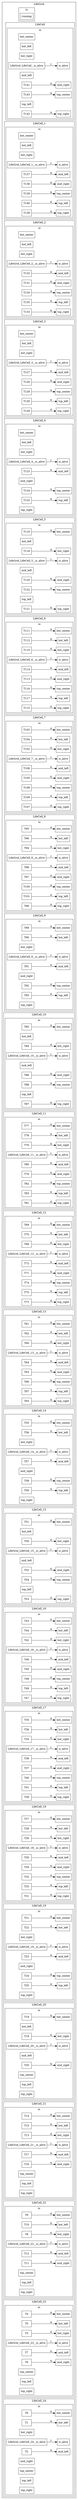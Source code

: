 digraph TopTop {
rankdir = LR;
subgraph clusterLifeGrid{
label = "LifeGrid";
subgraph clusterio__0{
node [shape=box];
label = "io";
io_running[label="running"];
}
subgraph clusterLifeCell{
label = "LifeCell";
subgraph clusterio__1{
node [shape=box];
label = "io";
LifeGrid_LifeCell__io_bot_center[label="bot_center"];
LifeGrid_LifeCell__io_bot_left[label="bot_left"];
LifeGrid_LifeCell__io_bot_right[label="bot_right"];
LifeGrid_LifeCell__io_is_alive[label="is_alive"];
LifeGrid_LifeCell__is_alive -> LifeGrid_LifeCell__io_is_alive[label="1"];
LifeGrid_LifeCell__io_mid_left[label="mid_left"];
LifeGrid_LifeCell__io_mid_right[label="mid_right"];
T141 -> LifeGrid_LifeCell__io_mid_right[label="4"];
LifeGrid_LifeCell__io_top_center[label="top_center"];
T143 -> LifeGrid_LifeCell__io_top_center[label="4"];
LifeGrid_LifeCell__io_top_left[label="top_left"];
LifeGrid_LifeCell__io_top_right[label="top_right"];
T142 -> LifeGrid_LifeCell__io_top_right[label="4"];
}
}
subgraph clusterLifeCell_1{
label = "LifeCell_1";
subgraph clusterio__2{
node [shape=box];
label = "io";
LifeGrid_LifeCell_1__io_bot_center[label="bot_center"];
LifeGrid_LifeCell_1__io_bot_left[label="bot_left"];
LifeGrid_LifeCell_1__io_bot_right[label="bot_right"];
LifeGrid_LifeCell_1__io_is_alive[label="is_alive"];
LifeGrid_LifeCell_1__is_alive -> LifeGrid_LifeCell_1__io_is_alive[label="1"];
LifeGrid_LifeCell_1__io_mid_left[label="mid_left"];
T137 -> LifeGrid_LifeCell_1__io_mid_left[label="4"];
LifeGrid_LifeCell_1__io_mid_right[label="mid_right"];
T136 -> LifeGrid_LifeCell_1__io_mid_right[label="4"];
LifeGrid_LifeCell_1__io_top_center[label="top_center"];
T139 -> LifeGrid_LifeCell_1__io_top_center[label="4"];
LifeGrid_LifeCell_1__io_top_left[label="top_left"];
T140 -> LifeGrid_LifeCell_1__io_top_left[label="4"];
LifeGrid_LifeCell_1__io_top_right[label="top_right"];
T138 -> LifeGrid_LifeCell_1__io_top_right[label="4"];
}
}
subgraph clusterLifeCell_2{
label = "LifeCell_2";
subgraph clusterio__3{
node [shape=box];
label = "io";
LifeGrid_LifeCell_2__io_bot_center[label="bot_center"];
LifeGrid_LifeCell_2__io_bot_left[label="bot_left"];
LifeGrid_LifeCell_2__io_bot_right[label="bot_right"];
LifeGrid_LifeCell_2__io_is_alive[label="is_alive"];
LifeGrid_LifeCell_2__is_alive -> LifeGrid_LifeCell_2__io_is_alive[label="1"];
LifeGrid_LifeCell_2__io_mid_left[label="mid_left"];
T132 -> LifeGrid_LifeCell_2__io_mid_left[label="4"];
LifeGrid_LifeCell_2__io_mid_right[label="mid_right"];
T131 -> LifeGrid_LifeCell_2__io_mid_right[label="4"];
LifeGrid_LifeCell_2__io_top_center[label="top_center"];
T134 -> LifeGrid_LifeCell_2__io_top_center[label="4"];
LifeGrid_LifeCell_2__io_top_left[label="top_left"];
T135 -> LifeGrid_LifeCell_2__io_top_left[label="4"];
LifeGrid_LifeCell_2__io_top_right[label="top_right"];
T133 -> LifeGrid_LifeCell_2__io_top_right[label="4"];
}
}
subgraph clusterLifeCell_3{
label = "LifeCell_3";
subgraph clusterio__4{
node [shape=box];
label = "io";
LifeGrid_LifeCell_3__io_bot_center[label="bot_center"];
LifeGrid_LifeCell_3__io_bot_left[label="bot_left"];
LifeGrid_LifeCell_3__io_bot_right[label="bot_right"];
LifeGrid_LifeCell_3__io_is_alive[label="is_alive"];
LifeGrid_LifeCell_3__is_alive -> LifeGrid_LifeCell_3__io_is_alive[label="1"];
LifeGrid_LifeCell_3__io_mid_left[label="mid_left"];
T127 -> LifeGrid_LifeCell_3__io_mid_left[label="4"];
LifeGrid_LifeCell_3__io_mid_right[label="mid_right"];
T126 -> LifeGrid_LifeCell_3__io_mid_right[label="4"];
LifeGrid_LifeCell_3__io_top_center[label="top_center"];
T129 -> LifeGrid_LifeCell_3__io_top_center[label="4"];
LifeGrid_LifeCell_3__io_top_left[label="top_left"];
T130 -> LifeGrid_LifeCell_3__io_top_left[label="4"];
LifeGrid_LifeCell_3__io_top_right[label="top_right"];
T128 -> LifeGrid_LifeCell_3__io_top_right[label="4"];
}
}
subgraph clusterLifeCell_4{
label = "LifeCell_4";
subgraph clusterio__5{
node [shape=box];
label = "io";
LifeGrid_LifeCell_4__io_bot_center[label="bot_center"];
LifeGrid_LifeCell_4__io_bot_left[label="bot_left"];
LifeGrid_LifeCell_4__io_bot_right[label="bot_right"];
LifeGrid_LifeCell_4__io_is_alive[label="is_alive"];
LifeGrid_LifeCell_4__is_alive -> LifeGrid_LifeCell_4__io_is_alive[label="1"];
LifeGrid_LifeCell_4__io_mid_left[label="mid_left"];
T123 -> LifeGrid_LifeCell_4__io_mid_left[label="4"];
LifeGrid_LifeCell_4__io_mid_right[label="mid_right"];
LifeGrid_LifeCell_4__io_top_center[label="top_center"];
T124 -> LifeGrid_LifeCell_4__io_top_center[label="4"];
LifeGrid_LifeCell_4__io_top_left[label="top_left"];
T125 -> LifeGrid_LifeCell_4__io_top_left[label="4"];
LifeGrid_LifeCell_4__io_top_right[label="top_right"];
}
}
subgraph clusterLifeCell_5{
label = "LifeCell_5";
subgraph clusterio__6{
node [shape=box];
label = "io";
LifeGrid_LifeCell_5__io_bot_center[label="bot_center"];
T119 -> LifeGrid_LifeCell_5__io_bot_center[label="4"];
LifeGrid_LifeCell_5__io_bot_left[label="bot_left"];
LifeGrid_LifeCell_5__io_bot_right[label="bot_right"];
T118 -> LifeGrid_LifeCell_5__io_bot_right[label="4"];
LifeGrid_LifeCell_5__io_is_alive[label="is_alive"];
LifeGrid_LifeCell_5__is_alive -> LifeGrid_LifeCell_5__io_is_alive[label="1"];
LifeGrid_LifeCell_5__io_mid_left[label="mid_left"];
LifeGrid_LifeCell_5__io_mid_right[label="mid_right"];
T120 -> LifeGrid_LifeCell_5__io_mid_right[label="4"];
LifeGrid_LifeCell_5__io_top_center[label="top_center"];
T122 -> LifeGrid_LifeCell_5__io_top_center[label="4"];
LifeGrid_LifeCell_5__io_top_left[label="top_left"];
LifeGrid_LifeCell_5__io_top_right[label="top_right"];
T121 -> LifeGrid_LifeCell_5__io_top_right[label="4"];
}
}
subgraph clusterLifeCell_6{
label = "LifeCell_6";
subgraph clusterio__7{
node [shape=box];
label = "io";
LifeGrid_LifeCell_6__io_bot_center[label="bot_center"];
T111 -> LifeGrid_LifeCell_6__io_bot_center[label="4"];
LifeGrid_LifeCell_6__io_bot_left[label="bot_left"];
T112 -> LifeGrid_LifeCell_6__io_bot_left[label="4"];
LifeGrid_LifeCell_6__io_bot_right[label="bot_right"];
T110 -> LifeGrid_LifeCell_6__io_bot_right[label="4"];
LifeGrid_LifeCell_6__io_is_alive[label="is_alive"];
LifeGrid_LifeCell_6__is_alive -> LifeGrid_LifeCell_6__io_is_alive[label="1"];
LifeGrid_LifeCell_6__io_mid_left[label="mid_left"];
T114 -> LifeGrid_LifeCell_6__io_mid_left[label="4"];
LifeGrid_LifeCell_6__io_mid_right[label="mid_right"];
T113 -> LifeGrid_LifeCell_6__io_mid_right[label="4"];
LifeGrid_LifeCell_6__io_top_center[label="top_center"];
T116 -> LifeGrid_LifeCell_6__io_top_center[label="4"];
LifeGrid_LifeCell_6__io_top_left[label="top_left"];
T117 -> LifeGrid_LifeCell_6__io_top_left[label="4"];
LifeGrid_LifeCell_6__io_top_right[label="top_right"];
T115 -> LifeGrid_LifeCell_6__io_top_right[label="4"];
}
}
subgraph clusterLifeCell_7{
label = "LifeCell_7";
subgraph clusterio__8{
node [shape=box];
label = "io";
LifeGrid_LifeCell_7__io_bot_center[label="bot_center"];
T103 -> LifeGrid_LifeCell_7__io_bot_center[label="4"];
LifeGrid_LifeCell_7__io_bot_left[label="bot_left"];
T104 -> LifeGrid_LifeCell_7__io_bot_left[label="4"];
LifeGrid_LifeCell_7__io_bot_right[label="bot_right"];
T102 -> LifeGrid_LifeCell_7__io_bot_right[label="4"];
LifeGrid_LifeCell_7__io_is_alive[label="is_alive"];
LifeGrid_LifeCell_7__is_alive -> LifeGrid_LifeCell_7__io_is_alive[label="1"];
LifeGrid_LifeCell_7__io_mid_left[label="mid_left"];
T106 -> LifeGrid_LifeCell_7__io_mid_left[label="4"];
LifeGrid_LifeCell_7__io_mid_right[label="mid_right"];
T105 -> LifeGrid_LifeCell_7__io_mid_right[label="4"];
LifeGrid_LifeCell_7__io_top_center[label="top_center"];
T108 -> LifeGrid_LifeCell_7__io_top_center[label="4"];
LifeGrid_LifeCell_7__io_top_left[label="top_left"];
T109 -> LifeGrid_LifeCell_7__io_top_left[label="4"];
LifeGrid_LifeCell_7__io_top_right[label="top_right"];
T107 -> LifeGrid_LifeCell_7__io_top_right[label="4"];
}
}
subgraph clusterLifeCell_8{
label = "LifeCell_8";
subgraph clusterio__9{
node [shape=box];
label = "io";
LifeGrid_LifeCell_8__io_bot_center[label="bot_center"];
T95 -> LifeGrid_LifeCell_8__io_bot_center[label="4"];
LifeGrid_LifeCell_8__io_bot_left[label="bot_left"];
T96 -> LifeGrid_LifeCell_8__io_bot_left[label="4"];
LifeGrid_LifeCell_8__io_bot_right[label="bot_right"];
T94 -> LifeGrid_LifeCell_8__io_bot_right[label="4"];
LifeGrid_LifeCell_8__io_is_alive[label="is_alive"];
LifeGrid_LifeCell_8__is_alive -> LifeGrid_LifeCell_8__io_is_alive[label="1"];
LifeGrid_LifeCell_8__io_mid_left[label="mid_left"];
T98 -> LifeGrid_LifeCell_8__io_mid_left[label="4"];
LifeGrid_LifeCell_8__io_mid_right[label="mid_right"];
T97 -> LifeGrid_LifeCell_8__io_mid_right[label="4"];
LifeGrid_LifeCell_8__io_top_center[label="top_center"];
T100 -> LifeGrid_LifeCell_8__io_top_center[label="4"];
LifeGrid_LifeCell_8__io_top_left[label="top_left"];
T101 -> LifeGrid_LifeCell_8__io_top_left[label="4"];
LifeGrid_LifeCell_8__io_top_right[label="top_right"];
T99 -> LifeGrid_LifeCell_8__io_top_right[label="4"];
}
}
subgraph clusterLifeCell_9{
label = "LifeCell_9";
subgraph clusterio__10{
node [shape=box];
label = "io";
LifeGrid_LifeCell_9__io_bot_center[label="bot_center"];
T89 -> LifeGrid_LifeCell_9__io_bot_center[label="4"];
LifeGrid_LifeCell_9__io_bot_left[label="bot_left"];
T90 -> LifeGrid_LifeCell_9__io_bot_left[label="4"];
LifeGrid_LifeCell_9__io_bot_right[label="bot_right"];
LifeGrid_LifeCell_9__io_is_alive[label="is_alive"];
LifeGrid_LifeCell_9__is_alive -> LifeGrid_LifeCell_9__io_is_alive[label="1"];
LifeGrid_LifeCell_9__io_mid_left[label="mid_left"];
T91 -> LifeGrid_LifeCell_9__io_mid_left[label="4"];
LifeGrid_LifeCell_9__io_mid_right[label="mid_right"];
LifeGrid_LifeCell_9__io_top_center[label="top_center"];
T92 -> LifeGrid_LifeCell_9__io_top_center[label="4"];
LifeGrid_LifeCell_9__io_top_left[label="top_left"];
T93 -> LifeGrid_LifeCell_9__io_top_left[label="4"];
LifeGrid_LifeCell_9__io_top_right[label="top_right"];
}
}
subgraph clusterLifeCell_10{
label = "LifeCell_10";
subgraph clusterio__11{
node [shape=box];
label = "io";
LifeGrid_LifeCell_10__io_bot_center[label="bot_center"];
T85 -> LifeGrid_LifeCell_10__io_bot_center[label="4"];
LifeGrid_LifeCell_10__io_bot_left[label="bot_left"];
LifeGrid_LifeCell_10__io_bot_right[label="bot_right"];
T84 -> LifeGrid_LifeCell_10__io_bot_right[label="4"];
LifeGrid_LifeCell_10__io_is_alive[label="is_alive"];
LifeGrid_LifeCell_10__is_alive -> LifeGrid_LifeCell_10__io_is_alive[label="1"];
LifeGrid_LifeCell_10__io_mid_left[label="mid_left"];
LifeGrid_LifeCell_10__io_mid_right[label="mid_right"];
T86 -> LifeGrid_LifeCell_10__io_mid_right[label="4"];
LifeGrid_LifeCell_10__io_top_center[label="top_center"];
T88 -> LifeGrid_LifeCell_10__io_top_center[label="4"];
LifeGrid_LifeCell_10__io_top_left[label="top_left"];
LifeGrid_LifeCell_10__io_top_right[label="top_right"];
T87 -> LifeGrid_LifeCell_10__io_top_right[label="4"];
}
}
subgraph clusterLifeCell_11{
label = "LifeCell_11";
subgraph clusterio__12{
node [shape=box];
label = "io";
LifeGrid_LifeCell_11__io_bot_center[label="bot_center"];
T77 -> LifeGrid_LifeCell_11__io_bot_center[label="4"];
LifeGrid_LifeCell_11__io_bot_left[label="bot_left"];
T78 -> LifeGrid_LifeCell_11__io_bot_left[label="4"];
LifeGrid_LifeCell_11__io_bot_right[label="bot_right"];
T76 -> LifeGrid_LifeCell_11__io_bot_right[label="4"];
LifeGrid_LifeCell_11__io_is_alive[label="is_alive"];
LifeGrid_LifeCell_11__is_alive -> LifeGrid_LifeCell_11__io_is_alive[label="1"];
LifeGrid_LifeCell_11__io_mid_left[label="mid_left"];
T80 -> LifeGrid_LifeCell_11__io_mid_left[label="4"];
LifeGrid_LifeCell_11__io_mid_right[label="mid_right"];
T79 -> LifeGrid_LifeCell_11__io_mid_right[label="4"];
LifeGrid_LifeCell_11__io_top_center[label="top_center"];
T82 -> LifeGrid_LifeCell_11__io_top_center[label="4"];
LifeGrid_LifeCell_11__io_top_left[label="top_left"];
T83 -> LifeGrid_LifeCell_11__io_top_left[label="4"];
LifeGrid_LifeCell_11__io_top_right[label="top_right"];
T81 -> LifeGrid_LifeCell_11__io_top_right[label="4"];
}
}
subgraph clusterLifeCell_12{
label = "LifeCell_12";
subgraph clusterio__13{
node [shape=box];
label = "io";
LifeGrid_LifeCell_12__io_bot_center[label="bot_center"];
T69 -> LifeGrid_LifeCell_12__io_bot_center[label="4"];
LifeGrid_LifeCell_12__io_bot_left[label="bot_left"];
T70 -> LifeGrid_LifeCell_12__io_bot_left[label="4"];
LifeGrid_LifeCell_12__io_bot_right[label="bot_right"];
T68 -> LifeGrid_LifeCell_12__io_bot_right[label="4"];
LifeGrid_LifeCell_12__io_is_alive[label="is_alive"];
LifeGrid_LifeCell_12__is_alive -> LifeGrid_LifeCell_12__io_is_alive[label="1"];
LifeGrid_LifeCell_12__io_mid_left[label="mid_left"];
T72 -> LifeGrid_LifeCell_12__io_mid_left[label="4"];
LifeGrid_LifeCell_12__io_mid_right[label="mid_right"];
T71 -> LifeGrid_LifeCell_12__io_mid_right[label="4"];
LifeGrid_LifeCell_12__io_top_center[label="top_center"];
T74 -> LifeGrid_LifeCell_12__io_top_center[label="4"];
LifeGrid_LifeCell_12__io_top_left[label="top_left"];
T75 -> LifeGrid_LifeCell_12__io_top_left[label="4"];
LifeGrid_LifeCell_12__io_top_right[label="top_right"];
T73 -> LifeGrid_LifeCell_12__io_top_right[label="4"];
}
}
subgraph clusterLifeCell_13{
label = "LifeCell_13";
subgraph clusterio__14{
node [shape=box];
label = "io";
LifeGrid_LifeCell_13__io_bot_center[label="bot_center"];
T61 -> LifeGrid_LifeCell_13__io_bot_center[label="4"];
LifeGrid_LifeCell_13__io_bot_left[label="bot_left"];
T62 -> LifeGrid_LifeCell_13__io_bot_left[label="4"];
LifeGrid_LifeCell_13__io_bot_right[label="bot_right"];
T60 -> LifeGrid_LifeCell_13__io_bot_right[label="4"];
LifeGrid_LifeCell_13__io_is_alive[label="is_alive"];
LifeGrid_LifeCell_13__is_alive -> LifeGrid_LifeCell_13__io_is_alive[label="1"];
LifeGrid_LifeCell_13__io_mid_left[label="mid_left"];
T64 -> LifeGrid_LifeCell_13__io_mid_left[label="4"];
LifeGrid_LifeCell_13__io_mid_right[label="mid_right"];
T63 -> LifeGrid_LifeCell_13__io_mid_right[label="4"];
LifeGrid_LifeCell_13__io_top_center[label="top_center"];
T66 -> LifeGrid_LifeCell_13__io_top_center[label="4"];
LifeGrid_LifeCell_13__io_top_left[label="top_left"];
T67 -> LifeGrid_LifeCell_13__io_top_left[label="4"];
LifeGrid_LifeCell_13__io_top_right[label="top_right"];
T65 -> LifeGrid_LifeCell_13__io_top_right[label="4"];
}
}
subgraph clusterLifeCell_14{
label = "LifeCell_14";
subgraph clusterio__15{
node [shape=box];
label = "io";
LifeGrid_LifeCell_14__io_bot_center[label="bot_center"];
T55 -> LifeGrid_LifeCell_14__io_bot_center[label="4"];
LifeGrid_LifeCell_14__io_bot_left[label="bot_left"];
T56 -> LifeGrid_LifeCell_14__io_bot_left[label="4"];
LifeGrid_LifeCell_14__io_bot_right[label="bot_right"];
LifeGrid_LifeCell_14__io_is_alive[label="is_alive"];
LifeGrid_LifeCell_14__is_alive -> LifeGrid_LifeCell_14__io_is_alive[label="1"];
LifeGrid_LifeCell_14__io_mid_left[label="mid_left"];
T57 -> LifeGrid_LifeCell_14__io_mid_left[label="4"];
LifeGrid_LifeCell_14__io_mid_right[label="mid_right"];
LifeGrid_LifeCell_14__io_top_center[label="top_center"];
T58 -> LifeGrid_LifeCell_14__io_top_center[label="4"];
LifeGrid_LifeCell_14__io_top_left[label="top_left"];
T59 -> LifeGrid_LifeCell_14__io_top_left[label="4"];
LifeGrid_LifeCell_14__io_top_right[label="top_right"];
}
}
subgraph clusterLifeCell_15{
label = "LifeCell_15";
subgraph clusterio__16{
node [shape=box];
label = "io";
LifeGrid_LifeCell_15__io_bot_center[label="bot_center"];
T51 -> LifeGrid_LifeCell_15__io_bot_center[label="4"];
LifeGrid_LifeCell_15__io_bot_left[label="bot_left"];
LifeGrid_LifeCell_15__io_bot_right[label="bot_right"];
T50 -> LifeGrid_LifeCell_15__io_bot_right[label="4"];
LifeGrid_LifeCell_15__io_is_alive[label="is_alive"];
LifeGrid_LifeCell_15__is_alive -> LifeGrid_LifeCell_15__io_is_alive[label="1"];
LifeGrid_LifeCell_15__io_mid_left[label="mid_left"];
LifeGrid_LifeCell_15__io_mid_right[label="mid_right"];
T52 -> LifeGrid_LifeCell_15__io_mid_right[label="4"];
LifeGrid_LifeCell_15__io_top_center[label="top_center"];
T54 -> LifeGrid_LifeCell_15__io_top_center[label="4"];
LifeGrid_LifeCell_15__io_top_left[label="top_left"];
LifeGrid_LifeCell_15__io_top_right[label="top_right"];
T53 -> LifeGrid_LifeCell_15__io_top_right[label="4"];
}
}
subgraph clusterLifeCell_16{
label = "LifeCell_16";
subgraph clusterio__17{
node [shape=box];
label = "io";
LifeGrid_LifeCell_16__io_bot_center[label="bot_center"];
T43 -> LifeGrid_LifeCell_16__io_bot_center[label="4"];
LifeGrid_LifeCell_16__io_bot_left[label="bot_left"];
T44 -> LifeGrid_LifeCell_16__io_bot_left[label="4"];
LifeGrid_LifeCell_16__io_bot_right[label="bot_right"];
T42 -> LifeGrid_LifeCell_16__io_bot_right[label="4"];
LifeGrid_LifeCell_16__io_is_alive[label="is_alive"];
LifeGrid_LifeCell_16__is_alive -> LifeGrid_LifeCell_16__io_is_alive[label="1"];
LifeGrid_LifeCell_16__io_mid_left[label="mid_left"];
T46 -> LifeGrid_LifeCell_16__io_mid_left[label="4"];
LifeGrid_LifeCell_16__io_mid_right[label="mid_right"];
T45 -> LifeGrid_LifeCell_16__io_mid_right[label="4"];
LifeGrid_LifeCell_16__io_top_center[label="top_center"];
T48 -> LifeGrid_LifeCell_16__io_top_center[label="4"];
LifeGrid_LifeCell_16__io_top_left[label="top_left"];
T49 -> LifeGrid_LifeCell_16__io_top_left[label="4"];
LifeGrid_LifeCell_16__io_top_right[label="top_right"];
T47 -> LifeGrid_LifeCell_16__io_top_right[label="4"];
}
}
subgraph clusterLifeCell_17{
label = "LifeCell_17";
subgraph clusterio__18{
node [shape=box];
label = "io";
LifeGrid_LifeCell_17__io_bot_center[label="bot_center"];
T35 -> LifeGrid_LifeCell_17__io_bot_center[label="4"];
LifeGrid_LifeCell_17__io_bot_left[label="bot_left"];
T36 -> LifeGrid_LifeCell_17__io_bot_left[label="4"];
LifeGrid_LifeCell_17__io_bot_right[label="bot_right"];
T34 -> LifeGrid_LifeCell_17__io_bot_right[label="4"];
LifeGrid_LifeCell_17__io_is_alive[label="is_alive"];
LifeGrid_LifeCell_17__is_alive -> LifeGrid_LifeCell_17__io_is_alive[label="1"];
LifeGrid_LifeCell_17__io_mid_left[label="mid_left"];
T38 -> LifeGrid_LifeCell_17__io_mid_left[label="4"];
LifeGrid_LifeCell_17__io_mid_right[label="mid_right"];
T37 -> LifeGrid_LifeCell_17__io_mid_right[label="4"];
LifeGrid_LifeCell_17__io_top_center[label="top_center"];
T40 -> LifeGrid_LifeCell_17__io_top_center[label="4"];
LifeGrid_LifeCell_17__io_top_left[label="top_left"];
T41 -> LifeGrid_LifeCell_17__io_top_left[label="4"];
LifeGrid_LifeCell_17__io_top_right[label="top_right"];
T39 -> LifeGrid_LifeCell_17__io_top_right[label="4"];
}
}
subgraph clusterLifeCell_18{
label = "LifeCell_18";
subgraph clusterio__19{
node [shape=box];
label = "io";
LifeGrid_LifeCell_18__io_bot_center[label="bot_center"];
T27 -> LifeGrid_LifeCell_18__io_bot_center[label="4"];
LifeGrid_LifeCell_18__io_bot_left[label="bot_left"];
T28 -> LifeGrid_LifeCell_18__io_bot_left[label="4"];
LifeGrid_LifeCell_18__io_bot_right[label="bot_right"];
T26 -> LifeGrid_LifeCell_18__io_bot_right[label="4"];
LifeGrid_LifeCell_18__io_is_alive[label="is_alive"];
LifeGrid_LifeCell_18__is_alive -> LifeGrid_LifeCell_18__io_is_alive[label="1"];
LifeGrid_LifeCell_18__io_mid_left[label="mid_left"];
T30 -> LifeGrid_LifeCell_18__io_mid_left[label="4"];
LifeGrid_LifeCell_18__io_mid_right[label="mid_right"];
T29 -> LifeGrid_LifeCell_18__io_mid_right[label="4"];
LifeGrid_LifeCell_18__io_top_center[label="top_center"];
T32 -> LifeGrid_LifeCell_18__io_top_center[label="4"];
LifeGrid_LifeCell_18__io_top_left[label="top_left"];
T33 -> LifeGrid_LifeCell_18__io_top_left[label="4"];
LifeGrid_LifeCell_18__io_top_right[label="top_right"];
T31 -> LifeGrid_LifeCell_18__io_top_right[label="4"];
}
}
subgraph clusterLifeCell_19{
label = "LifeCell_19";
subgraph clusterio__20{
node [shape=box];
label = "io";
LifeGrid_LifeCell_19__io_bot_center[label="bot_center"];
T21 -> LifeGrid_LifeCell_19__io_bot_center[label="4"];
LifeGrid_LifeCell_19__io_bot_left[label="bot_left"];
T22 -> LifeGrid_LifeCell_19__io_bot_left[label="4"];
LifeGrid_LifeCell_19__io_bot_right[label="bot_right"];
LifeGrid_LifeCell_19__io_is_alive[label="is_alive"];
LifeGrid_LifeCell_19__is_alive -> LifeGrid_LifeCell_19__io_is_alive[label="1"];
LifeGrid_LifeCell_19__io_mid_left[label="mid_left"];
T23 -> LifeGrid_LifeCell_19__io_mid_left[label="4"];
LifeGrid_LifeCell_19__io_mid_right[label="mid_right"];
LifeGrid_LifeCell_19__io_top_center[label="top_center"];
T24 -> LifeGrid_LifeCell_19__io_top_center[label="4"];
LifeGrid_LifeCell_19__io_top_left[label="top_left"];
T25 -> LifeGrid_LifeCell_19__io_top_left[label="4"];
LifeGrid_LifeCell_19__io_top_right[label="top_right"];
}
}
subgraph clusterLifeCell_20{
label = "LifeCell_20";
subgraph clusterio__21{
node [shape=box];
label = "io";
LifeGrid_LifeCell_20__io_bot_center[label="bot_center"];
T19 -> LifeGrid_LifeCell_20__io_bot_center[label="4"];
LifeGrid_LifeCell_20__io_bot_left[label="bot_left"];
LifeGrid_LifeCell_20__io_bot_right[label="bot_right"];
T18 -> LifeGrid_LifeCell_20__io_bot_right[label="4"];
LifeGrid_LifeCell_20__io_is_alive[label="is_alive"];
LifeGrid_LifeCell_20__is_alive -> LifeGrid_LifeCell_20__io_is_alive[label="1"];
LifeGrid_LifeCell_20__io_mid_left[label="mid_left"];
LifeGrid_LifeCell_20__io_mid_right[label="mid_right"];
T20 -> LifeGrid_LifeCell_20__io_mid_right[label="4"];
LifeGrid_LifeCell_20__io_top_center[label="top_center"];
LifeGrid_LifeCell_20__io_top_left[label="top_left"];
LifeGrid_LifeCell_20__io_top_right[label="top_right"];
}
}
subgraph clusterLifeCell_21{
label = "LifeCell_21";
subgraph clusterio__22{
node [shape=box];
label = "io";
LifeGrid_LifeCell_21__io_bot_center[label="bot_center"];
T14 -> LifeGrid_LifeCell_21__io_bot_center[label="4"];
LifeGrid_LifeCell_21__io_bot_left[label="bot_left"];
T15 -> LifeGrid_LifeCell_21__io_bot_left[label="4"];
LifeGrid_LifeCell_21__io_bot_right[label="bot_right"];
T13 -> LifeGrid_LifeCell_21__io_bot_right[label="4"];
LifeGrid_LifeCell_21__io_is_alive[label="is_alive"];
LifeGrid_LifeCell_21__is_alive -> LifeGrid_LifeCell_21__io_is_alive[label="1"];
LifeGrid_LifeCell_21__io_mid_left[label="mid_left"];
T17 -> LifeGrid_LifeCell_21__io_mid_left[label="4"];
LifeGrid_LifeCell_21__io_mid_right[label="mid_right"];
T16 -> LifeGrid_LifeCell_21__io_mid_right[label="4"];
LifeGrid_LifeCell_21__io_top_center[label="top_center"];
LifeGrid_LifeCell_21__io_top_left[label="top_left"];
LifeGrid_LifeCell_21__io_top_right[label="top_right"];
}
}
subgraph clusterLifeCell_22{
label = "LifeCell_22";
subgraph clusterio__23{
node [shape=box];
label = "io";
LifeGrid_LifeCell_22__io_bot_center[label="bot_center"];
T9 -> LifeGrid_LifeCell_22__io_bot_center[label="4"];
LifeGrid_LifeCell_22__io_bot_left[label="bot_left"];
T10 -> LifeGrid_LifeCell_22__io_bot_left[label="4"];
LifeGrid_LifeCell_22__io_bot_right[label="bot_right"];
T8 -> LifeGrid_LifeCell_22__io_bot_right[label="4"];
LifeGrid_LifeCell_22__io_is_alive[label="is_alive"];
LifeGrid_LifeCell_22__is_alive -> LifeGrid_LifeCell_22__io_is_alive[label="1"];
LifeGrid_LifeCell_22__io_mid_left[label="mid_left"];
T12 -> LifeGrid_LifeCell_22__io_mid_left[label="4"];
LifeGrid_LifeCell_22__io_mid_right[label="mid_right"];
T11 -> LifeGrid_LifeCell_22__io_mid_right[label="4"];
LifeGrid_LifeCell_22__io_top_center[label="top_center"];
LifeGrid_LifeCell_22__io_top_left[label="top_left"];
LifeGrid_LifeCell_22__io_top_right[label="top_right"];
}
}
subgraph clusterLifeCell_23{
label = "LifeCell_23";
subgraph clusterio__24{
node [shape=box];
label = "io";
LifeGrid_LifeCell_23__io_bot_center[label="bot_center"];
T4 -> LifeGrid_LifeCell_23__io_bot_center[label="4"];
LifeGrid_LifeCell_23__io_bot_left[label="bot_left"];
T5 -> LifeGrid_LifeCell_23__io_bot_left[label="4"];
LifeGrid_LifeCell_23__io_bot_right[label="bot_right"];
T3 -> LifeGrid_LifeCell_23__io_bot_right[label="4"];
LifeGrid_LifeCell_23__io_is_alive[label="is_alive"];
LifeGrid_LifeCell_23__is_alive -> LifeGrid_LifeCell_23__io_is_alive[label="1"];
LifeGrid_LifeCell_23__io_mid_left[label="mid_left"];
T7 -> LifeGrid_LifeCell_23__io_mid_left[label="4"];
LifeGrid_LifeCell_23__io_mid_right[label="mid_right"];
T6 -> LifeGrid_LifeCell_23__io_mid_right[label="4"];
LifeGrid_LifeCell_23__io_top_center[label="top_center"];
LifeGrid_LifeCell_23__io_top_left[label="top_left"];
LifeGrid_LifeCell_23__io_top_right[label="top_right"];
}
}
subgraph clusterLifeCell_24{
label = "LifeCell_24";
subgraph clusterio__25{
node [shape=box];
label = "io";
LifeGrid_LifeCell_24__io_bot_center[label="bot_center"];
T0 -> LifeGrid_LifeCell_24__io_bot_center[label="4"];
LifeGrid_LifeCell_24__io_bot_left[label="bot_left"];
T1 -> LifeGrid_LifeCell_24__io_bot_left[label="4"];
LifeGrid_LifeCell_24__io_bot_right[label="bot_right"];
LifeGrid_LifeCell_24__io_is_alive[label="is_alive"];
LifeGrid_LifeCell_24__is_alive -> LifeGrid_LifeCell_24__io_is_alive[label="1"];
LifeGrid_LifeCell_24__io_mid_left[label="mid_left"];
T2 -> LifeGrid_LifeCell_24__io_mid_left[label="4"];
LifeGrid_LifeCell_24__io_mid_right[label="mid_right"];
LifeGrid_LifeCell_24__io_top_center[label="top_center"];
LifeGrid_LifeCell_24__io_top_left[label="top_left"];
LifeGrid_LifeCell_24__io_top_right[label="top_right"];
}
}
}
}